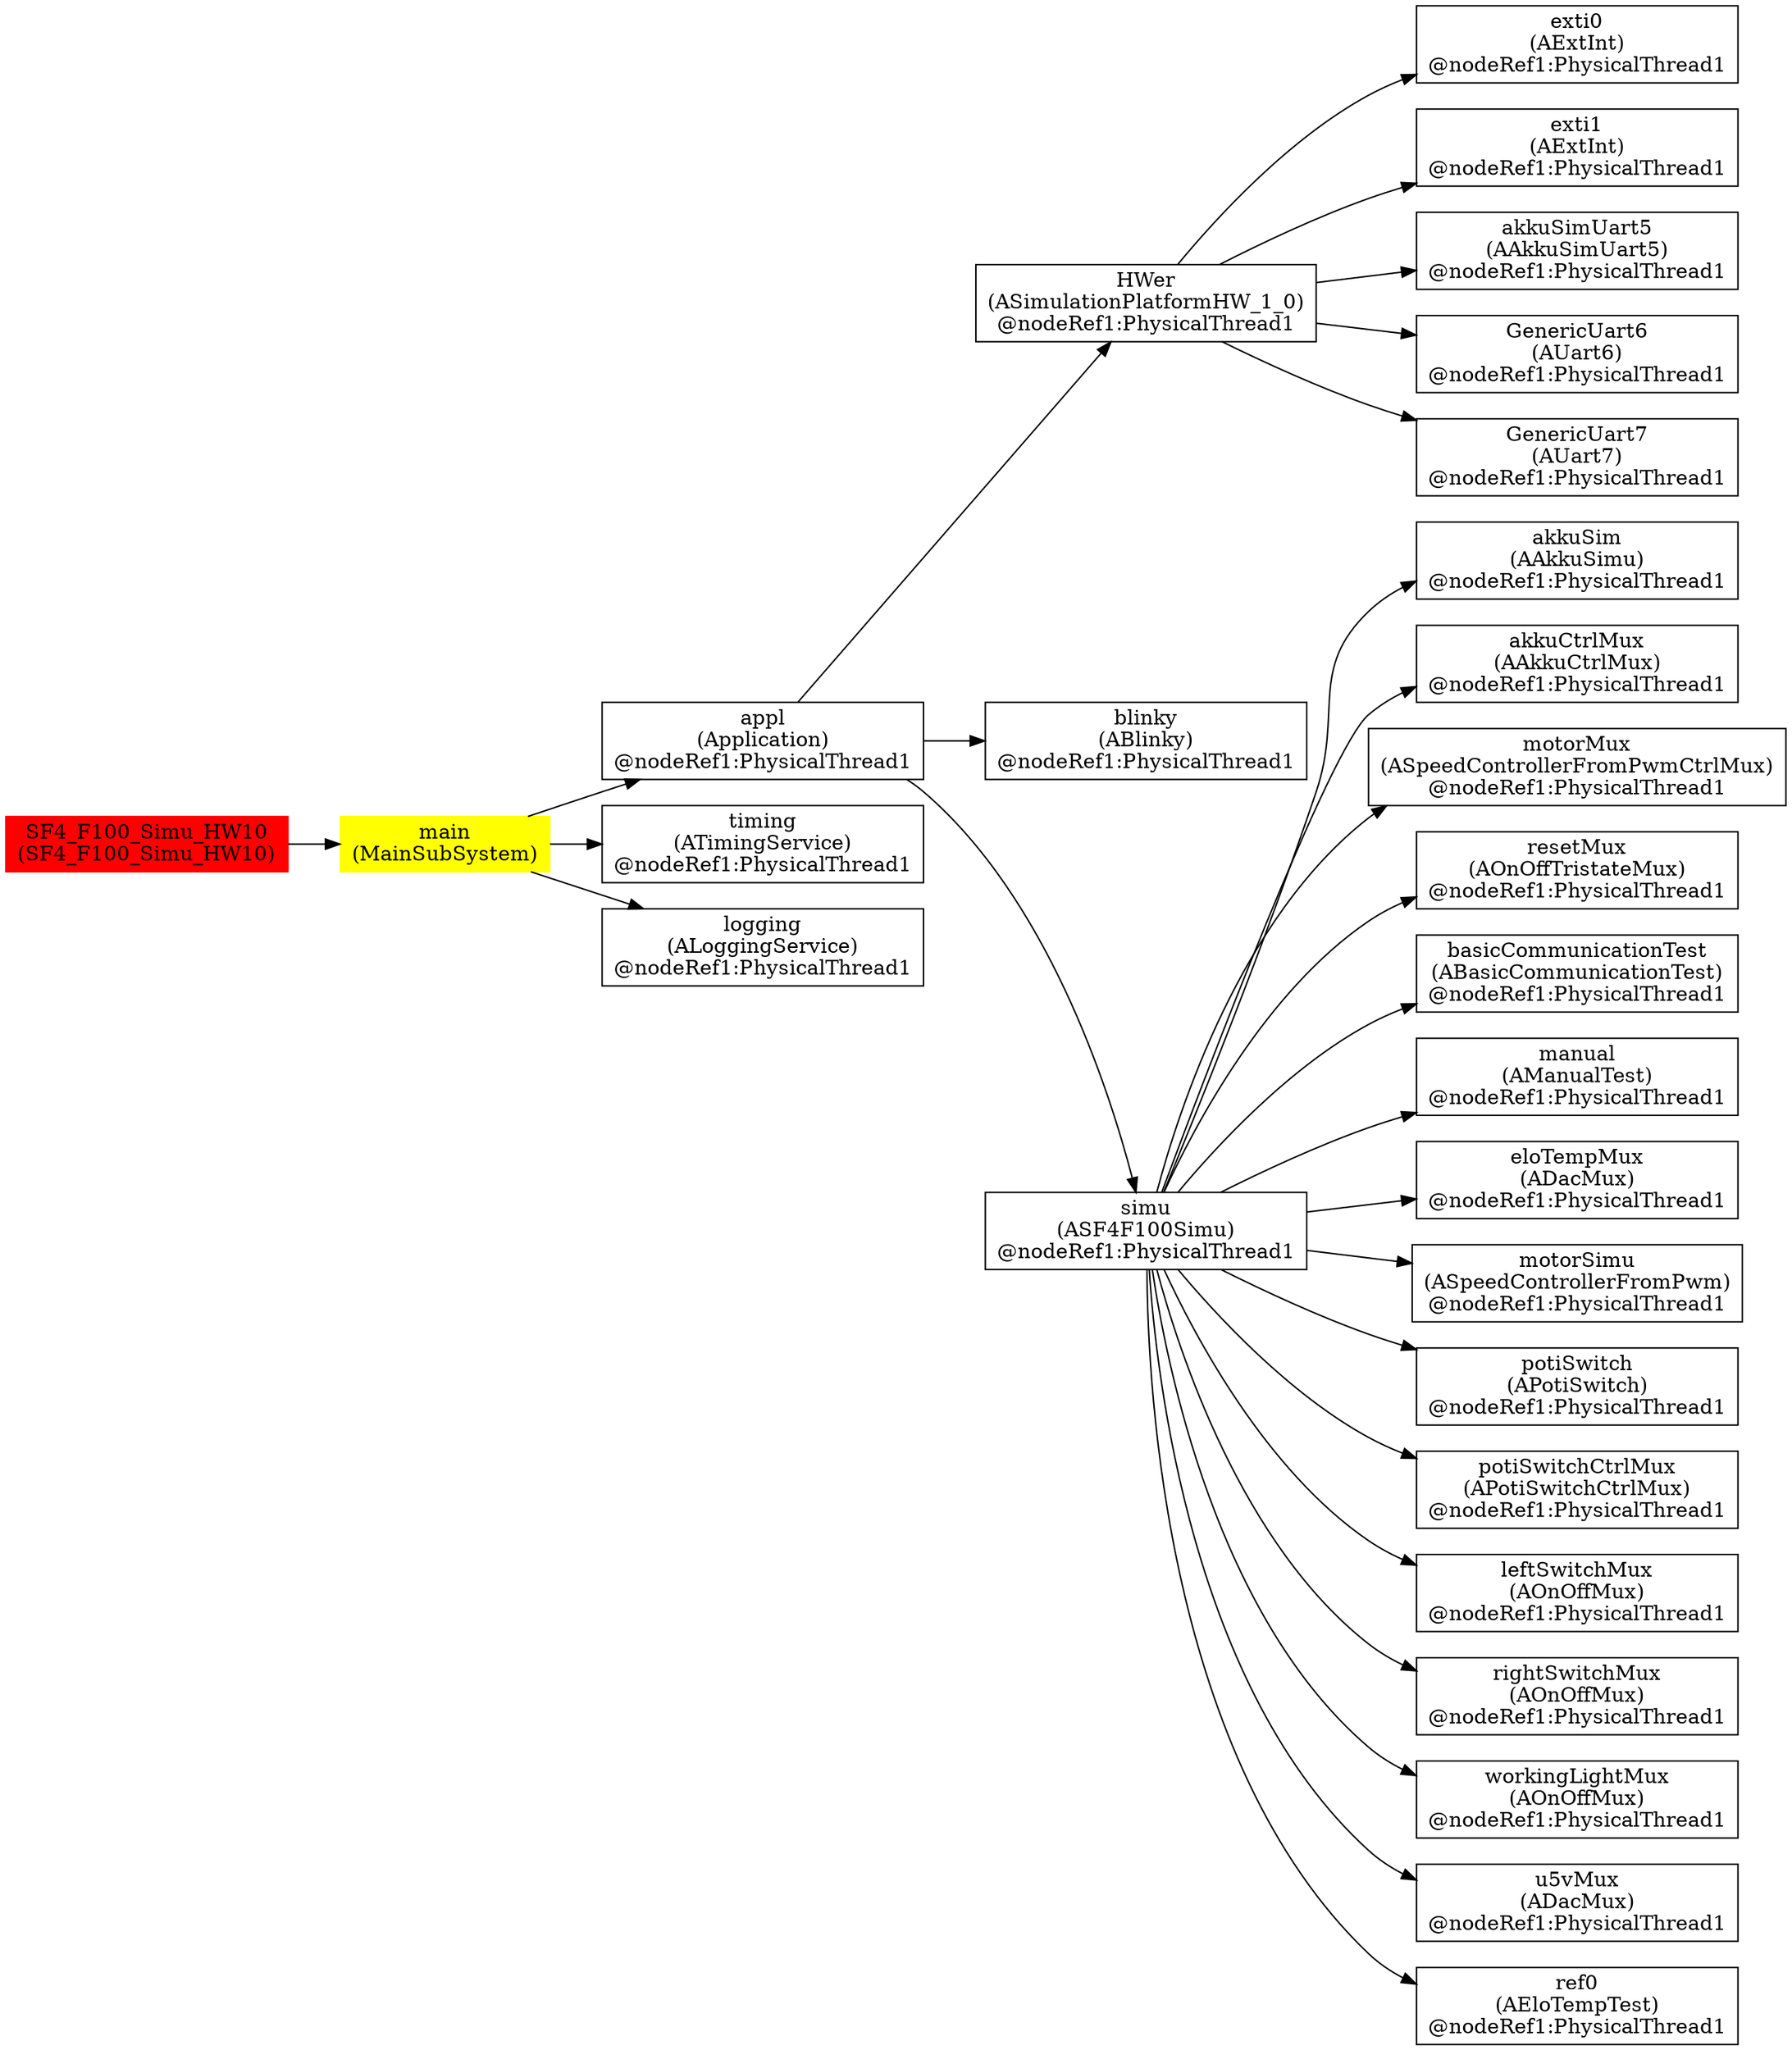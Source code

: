 digraph SF4_F100_Simu_HW10 {
	rankdir=LR;
	node [shape=box];
	_SF4_F100_Simu_HW10 [label="SF4_F100_Simu_HW10\n(SF4_F100_Simu_HW10)" style=filled color=red];
	_SF4_F100_Simu_HW10_main [label="main\n(MainSubSystem)" style=filled color=yellow];
	_SF4_F100_Simu_HW10 -> _SF4_F100_Simu_HW10_main;  
	_SF4_F100_Simu_HW10_main_appl [label="appl\n(Application)\n@nodeRef1:PhysicalThread1"];
	_SF4_F100_Simu_HW10_main -> _SF4_F100_Simu_HW10_main_appl;
	_SF4_F100_Simu_HW10_main_appl_HWer [label="HWer\n(ASimulationPlatformHW_1_0)\n@nodeRef1:PhysicalThread1"];
	_SF4_F100_Simu_HW10_main_appl -> _SF4_F100_Simu_HW10_main_appl_HWer;
	_SF4_F100_Simu_HW10_main_appl_HWer_exti0 [label="exti0\n(AExtInt)\n@nodeRef1:PhysicalThread1"];
	_SF4_F100_Simu_HW10_main_appl_HWer -> _SF4_F100_Simu_HW10_main_appl_HWer_exti0;
	_SF4_F100_Simu_HW10_main_appl_HWer_exti1 [label="exti1\n(AExtInt)\n@nodeRef1:PhysicalThread1"];
	_SF4_F100_Simu_HW10_main_appl_HWer -> _SF4_F100_Simu_HW10_main_appl_HWer_exti1;
	_SF4_F100_Simu_HW10_main_appl_HWer_akkuSimUart5 [label="akkuSimUart5\n(AAkkuSimUart5)\n@nodeRef1:PhysicalThread1"];
	_SF4_F100_Simu_HW10_main_appl_HWer -> _SF4_F100_Simu_HW10_main_appl_HWer_akkuSimUart5;
	_SF4_F100_Simu_HW10_main_appl_HWer_GenericUart6 [label="GenericUart6\n(AUart6)\n@nodeRef1:PhysicalThread1"];
	_SF4_F100_Simu_HW10_main_appl_HWer -> _SF4_F100_Simu_HW10_main_appl_HWer_GenericUart6;
	_SF4_F100_Simu_HW10_main_appl_HWer_GenericUart7 [label="GenericUart7\n(AUart7)\n@nodeRef1:PhysicalThread1"];
	_SF4_F100_Simu_HW10_main_appl_HWer -> _SF4_F100_Simu_HW10_main_appl_HWer_GenericUart7;
	_SF4_F100_Simu_HW10_main_appl_blinky [label="blinky\n(ABlinky)\n@nodeRef1:PhysicalThread1"];
	_SF4_F100_Simu_HW10_main_appl -> _SF4_F100_Simu_HW10_main_appl_blinky;
	_SF4_F100_Simu_HW10_main_appl_simu [label="simu\n(ASF4F100Simu)\n@nodeRef1:PhysicalThread1"];
	_SF4_F100_Simu_HW10_main_appl -> _SF4_F100_Simu_HW10_main_appl_simu;
	_SF4_F100_Simu_HW10_main_appl_simu_akkuSim [label="akkuSim\n(AAkkuSimu)\n@nodeRef1:PhysicalThread1"];
	_SF4_F100_Simu_HW10_main_appl_simu -> _SF4_F100_Simu_HW10_main_appl_simu_akkuSim;
	_SF4_F100_Simu_HW10_main_appl_simu_akkuCtrlMux [label="akkuCtrlMux\n(AAkkuCtrlMux)\n@nodeRef1:PhysicalThread1"];
	_SF4_F100_Simu_HW10_main_appl_simu -> _SF4_F100_Simu_HW10_main_appl_simu_akkuCtrlMux;
	_SF4_F100_Simu_HW10_main_appl_simu_motorMux [label="motorMux\n(ASpeedControllerFromPwmCtrlMux)\n@nodeRef1:PhysicalThread1"];
	_SF4_F100_Simu_HW10_main_appl_simu -> _SF4_F100_Simu_HW10_main_appl_simu_motorMux;
	_SF4_F100_Simu_HW10_main_appl_simu_resetMux [label="resetMux\n(AOnOffTristateMux)\n@nodeRef1:PhysicalThread1"];
	_SF4_F100_Simu_HW10_main_appl_simu -> _SF4_F100_Simu_HW10_main_appl_simu_resetMux;
	_SF4_F100_Simu_HW10_main_appl_simu_basicCommunicationTest [label="basicCommunicationTest\n(ABasicCommunicationTest)\n@nodeRef1:PhysicalThread1"];
	_SF4_F100_Simu_HW10_main_appl_simu -> _SF4_F100_Simu_HW10_main_appl_simu_basicCommunicationTest;
	_SF4_F100_Simu_HW10_main_appl_simu_manual [label="manual\n(AManualTest)\n@nodeRef1:PhysicalThread1"];
	_SF4_F100_Simu_HW10_main_appl_simu -> _SF4_F100_Simu_HW10_main_appl_simu_manual;
	_SF4_F100_Simu_HW10_main_appl_simu_eloTempMux [label="eloTempMux\n(ADacMux)\n@nodeRef1:PhysicalThread1"];
	_SF4_F100_Simu_HW10_main_appl_simu -> _SF4_F100_Simu_HW10_main_appl_simu_eloTempMux;
	_SF4_F100_Simu_HW10_main_appl_simu_motorSimu [label="motorSimu\n(ASpeedControllerFromPwm)\n@nodeRef1:PhysicalThread1"];
	_SF4_F100_Simu_HW10_main_appl_simu -> _SF4_F100_Simu_HW10_main_appl_simu_motorSimu;
	_SF4_F100_Simu_HW10_main_appl_simu_potiSwitch [label="potiSwitch\n(APotiSwitch)\n@nodeRef1:PhysicalThread1"];
	_SF4_F100_Simu_HW10_main_appl_simu -> _SF4_F100_Simu_HW10_main_appl_simu_potiSwitch;
	_SF4_F100_Simu_HW10_main_appl_simu_potiSwitchCtrlMux [label="potiSwitchCtrlMux\n(APotiSwitchCtrlMux)\n@nodeRef1:PhysicalThread1"];
	_SF4_F100_Simu_HW10_main_appl_simu -> _SF4_F100_Simu_HW10_main_appl_simu_potiSwitchCtrlMux;
	_SF4_F100_Simu_HW10_main_appl_simu_leftSwitchMux [label="leftSwitchMux\n(AOnOffMux)\n@nodeRef1:PhysicalThread1"];
	_SF4_F100_Simu_HW10_main_appl_simu -> _SF4_F100_Simu_HW10_main_appl_simu_leftSwitchMux;
	_SF4_F100_Simu_HW10_main_appl_simu_rightSwitchMux [label="rightSwitchMux\n(AOnOffMux)\n@nodeRef1:PhysicalThread1"];
	_SF4_F100_Simu_HW10_main_appl_simu -> _SF4_F100_Simu_HW10_main_appl_simu_rightSwitchMux;
	_SF4_F100_Simu_HW10_main_appl_simu_workingLightMux [label="workingLightMux\n(AOnOffMux)\n@nodeRef1:PhysicalThread1"];
	_SF4_F100_Simu_HW10_main_appl_simu -> _SF4_F100_Simu_HW10_main_appl_simu_workingLightMux;
	_SF4_F100_Simu_HW10_main_appl_simu_u5vMux [label="u5vMux\n(ADacMux)\n@nodeRef1:PhysicalThread1"];
	_SF4_F100_Simu_HW10_main_appl_simu -> _SF4_F100_Simu_HW10_main_appl_simu_u5vMux;
	_SF4_F100_Simu_HW10_main_appl_simu_ref0 [label="ref0\n(AEloTempTest)\n@nodeRef1:PhysicalThread1"];
	_SF4_F100_Simu_HW10_main_appl_simu -> _SF4_F100_Simu_HW10_main_appl_simu_ref0;
	_SF4_F100_Simu_HW10_main_timing [label="timing\n(ATimingService)\n@nodeRef1:PhysicalThread1"];
	_SF4_F100_Simu_HW10_main -> _SF4_F100_Simu_HW10_main_timing;
	_SF4_F100_Simu_HW10_main_logging [label="logging\n(ALoggingService)\n@nodeRef1:PhysicalThread1"];
	_SF4_F100_Simu_HW10_main -> _SF4_F100_Simu_HW10_main_logging;
}
